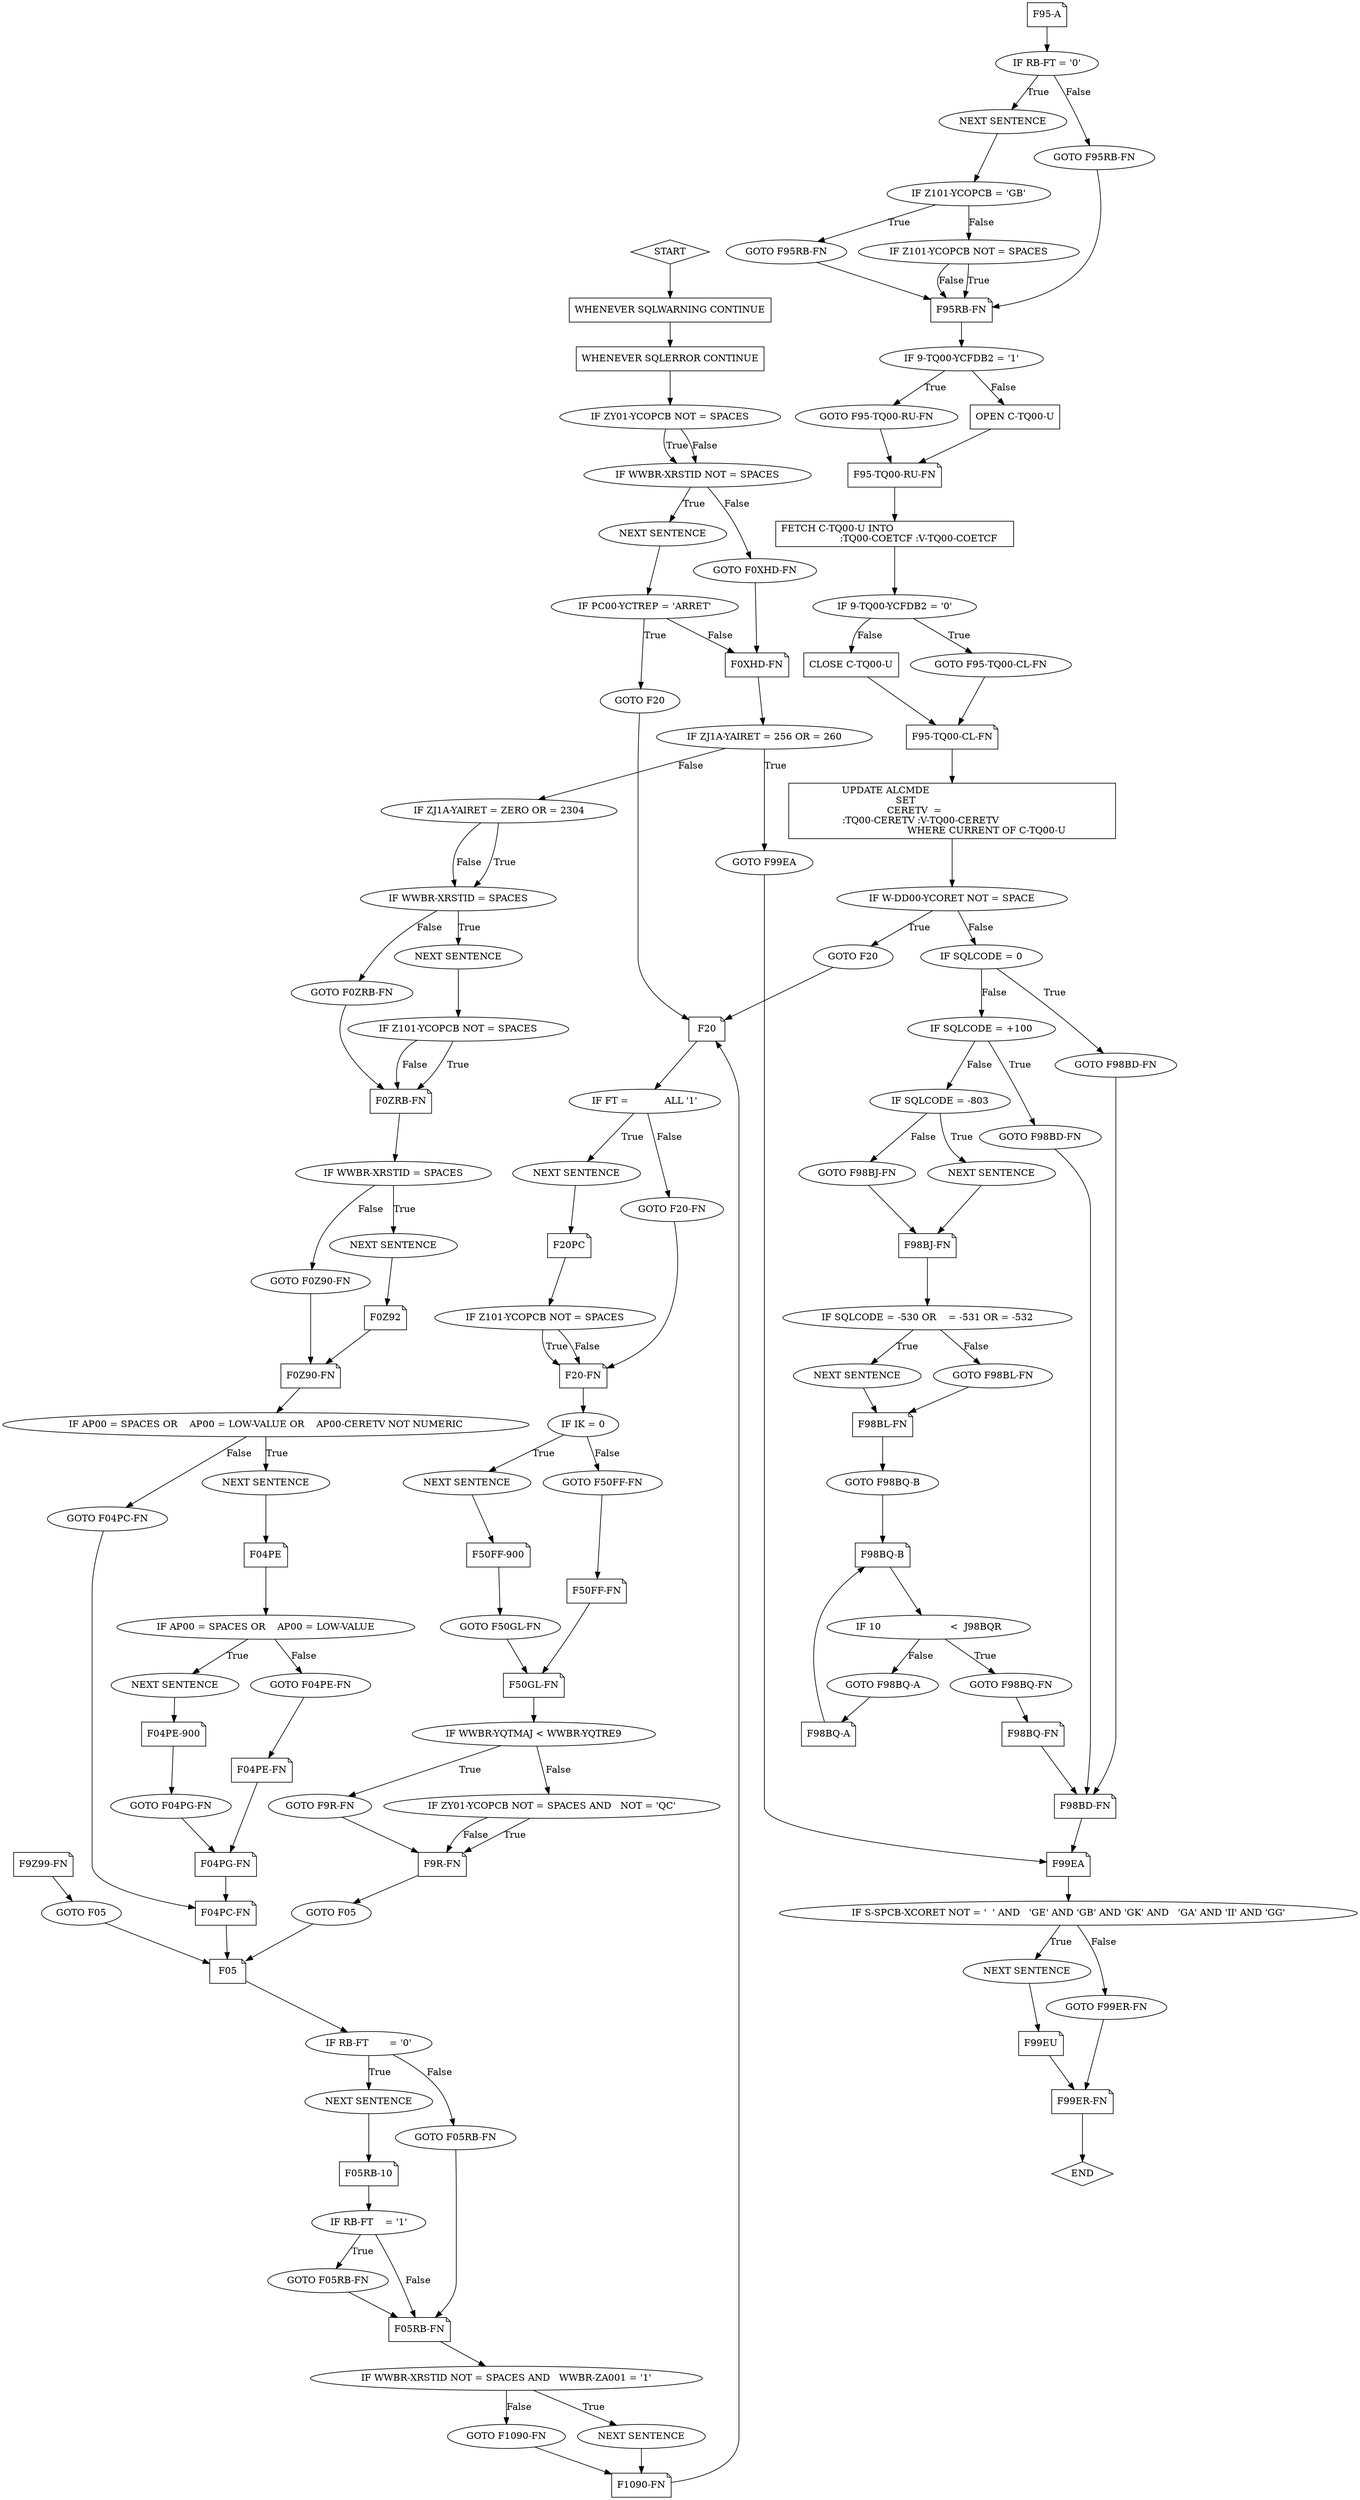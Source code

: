 digraph "ALCB216.COB" {
	node [shape=diamond]
	266 [label=START]
	node [shape=box]
	7 [label="WHENEVER SQLWARNING CONTINUE"]
	node [shape=box]
	8 [label="WHENEVER SQLERROR CONTINUE"]
	node [shape=ellipse]
	21 [label="IF ZY01-YCOPCB NOT = SPACES"]
	node [shape=ellipse]
	25 [label="IF WWBR-XRSTID NOT = SPACES"]
	node [shape=ellipse]
	26 [label="NEXT SENTENCE"]
	node [shape=ellipse]
	28 [label="GOTO F0XHD-FN"]
	node [shape=ellipse]
	30 [label="IF PC00-YCTREP = 'ARRET'"]
	node [shape=ellipse]
	31 [label="GOTO F20"]
	node [shape=note]
	33 [label="F0XHD-FN"]
	node [shape=ellipse]
	35 [label="IF ZJ1A-YAIRET = 256 OR = 260"]
	node [shape=ellipse]
	36 [label="GOTO F99EA"]
	node [shape=ellipse]
	38 [label="IF ZJ1A-YAIRET = ZERO OR = 2304"]
	node [shape=ellipse]
	42 [label="IF WWBR-XRSTID = SPACES"]
	node [shape=ellipse]
	43 [label="NEXT SENTENCE"]
	node [shape=ellipse]
	45 [label="GOTO F0ZRB-FN"]
	node [shape=ellipse]
	47 [label="IF Z101-YCOPCB NOT = SPACES"]
	node [shape=note]
	49 [label="F0ZRB-FN"]
	node [shape=ellipse]
	51 [label="IF WWBR-XRSTID = SPACES"]
	node [shape=ellipse]
	52 [label="NEXT SENTENCE"]
	node [shape=ellipse]
	54 [label="GOTO F0Z90-FN"]
	node [shape=note]
	56 [label=F0Z92]
	node [shape=note]
	60 [label="F0Z90-FN"]
	node [shape=ellipse]
	64 [label="IF AP00 = SPACES OR    AP00 = LOW-VALUE OR    AP00-CERETV NOT NUMERIC"]
	node [shape=ellipse]
	65 [label="NEXT SENTENCE"]
	node [shape=ellipse]
	67 [label="GOTO F04PC-FN"]
	node [shape=note]
	69 [label=F04PE]
	node [shape=ellipse]
	70 [label="IF AP00 = SPACES OR    AP00 = LOW-VALUE"]
	node [shape=ellipse]
	71 [label="NEXT SENTENCE"]
	node [shape=ellipse]
	73 [label="GOTO F04PE-FN"]
	node [shape=note]
	75 [label="F04PE-900"]
	node [shape=ellipse]
	76 [label="GOTO F04PG-FN"]
	node [shape=note]
	77 [label="F04PE-FN"]
	node [shape=note]
	79 [label="F04PG-FN"]
	node [shape=note]
	80 [label="F04PC-FN"]
	node [shape=note]
	81 [label=F05]
	node [shape=ellipse]
	83 [label="IF RB-FT       = '0'"]
	node [shape=ellipse]
	84 [label="NEXT SENTENCE"]
	node [shape=ellipse]
	86 [label="GOTO F05RB-FN"]
	node [shape=note]
	88 [label="F05RB-10"]
	node [shape=ellipse]
	89 [label="IF RB-FT    = '1'"]
	node [shape=ellipse]
	90 [label="GOTO F05RB-FN"]
	node [shape=note]
	92 [label="F05RB-FN"]
	node [shape=ellipse]
	95 [label="IF WWBR-XRSTID NOT = SPACES AND   WWBR-ZA001 = '1'"]
	node [shape=ellipse]
	96 [label="NEXT SENTENCE"]
	node [shape=ellipse]
	98 [label="GOTO F1090-FN"]
	node [shape=note]
	100 [label="F1090-FN"]
	node [shape=note]
	101 [label=F20]
	node [shape=ellipse]
	102 [label="IF FT =            ALL '1'"]
	node [shape=ellipse]
	103 [label="NEXT SENTENCE"]
	node [shape=ellipse]
	105 [label="GOTO F20-FN"]
	node [shape=note]
	107 [label=F20PC]
	node [shape=ellipse]
	112 [label="IF Z101-YCOPCB NOT = SPACES"]
	node [shape=note]
	120 [label="F20-FN"]
	node [shape=ellipse]
	126 [label="IF IK = 0"]
	node [shape=ellipse]
	127 [label="NEXT SENTENCE"]
	node [shape=ellipse]
	129 [label="GOTO F50FF-FN"]
	node [shape=note]
	131 [label="F50FF-900"]
	node [shape=ellipse]
	132 [label="GOTO F50GL-FN"]
	node [shape=note]
	133 [label="F50FF-FN"]
	node [shape=note]
	135 [label="F50GL-FN"]
	node [shape=ellipse]
	143 [label="IF WWBR-YQTMAJ < WWBR-YQTRE9"]
	node [shape=ellipse]
	144 [label="GOTO F9R-FN"]
	node [shape=ellipse]
	151 [label="IF ZY01-YCOPCB NOT = SPACES AND   NOT = 'QC'"]
	node [shape=note]
	154 [label="F9R-FN"]
	node [shape=ellipse]
	156 [label="GOTO F05"]
	node [shape=note]
	157 [label="F9Z99-FN"]
	node [shape=ellipse]
	159 [label="GOTO F05"]
	node [shape=note]
	160 [label="F95-A"]
	node [shape=ellipse]
	162 [label="IF RB-FT = '0'"]
	node [shape=ellipse]
	163 [label="NEXT SENTENCE"]
	node [shape=ellipse]
	165 [label="GOTO F95RB-FN"]
	node [shape=ellipse]
	167 [label="IF Z101-YCOPCB = 'GB'"]
	node [shape=ellipse]
	168 [label="GOTO F95RB-FN"]
	node [shape=ellipse]
	170 [label="IF Z101-YCOPCB NOT = SPACES"]
	node [shape=note]
	172 [label="F95RB-FN"]
	node [shape=ellipse]
	175 [label="IF 9-TQ00-YCFDB2 = '1'"]
	node [shape=ellipse]
	176 [label="GOTO F95-TQ00-RU-FN"]
	node [shape=box]
	178 [label="OPEN C-TQ00-U"]
	node [shape=note]
	179 [label="F95-TQ00-RU-FN"]
	node [shape=box]
	181 [label="FETCH C-TQ00-U INTO                                      
                :TQ00-COETCF :V-TQ00-COETCF"]
	node [shape=ellipse]
	185 [label="IF 9-TQ00-YCFDB2 = '0'"]
	node [shape=ellipse]
	186 [label="GOTO F95-TQ00-CL-FN"]
	node [shape=box]
	188 [label="CLOSE C-TQ00-U"]
	node [shape=note]
	189 [label="F95-TQ00-CL-FN"]
	node [shape=box]
	192 [label="UPDATE ALCMDE                                            
                       SET                                                      
                       CERETV  =                                                
                :TQ00-CERETV :V-TQ00-CERETV                                     
                       WHERE CURRENT OF C-TQ00-U"]
	node [shape=ellipse]
	198 [label="IF W-DD00-YCORET NOT = SPACE"]
	node [shape=ellipse]
	199 [label="GOTO F20"]
	node [shape=ellipse]
	208 [label="IF SQLCODE = 0"]
	node [shape=ellipse]
	209 [label="GOTO F98BD-FN"]
	node [shape=ellipse]
	211 [label="IF SQLCODE = +100"]
	node [shape=ellipse]
	212 [label="GOTO F98BD-FN"]
	node [shape=ellipse]
	218 [label="IF SQLCODE = -803"]
	node [shape=ellipse]
	219 [label="NEXT SENTENCE"]
	node [shape=ellipse]
	221 [label="GOTO F98BJ-FN"]
	node [shape=note]
	223 [label="F98BJ-FN"]
	node [shape=ellipse]
	225 [label="IF SQLCODE = -530 OR    = -531 OR = -532"]
	node [shape=ellipse]
	226 [label="NEXT SENTENCE"]
	node [shape=ellipse]
	228 [label="GOTO F98BL-FN"]
	node [shape=note]
	230 [label="F98BL-FN"]
	node [shape=ellipse]
	235 [label="GOTO F98BQ-B"]
	node [shape=note]
	236 [label="F98BQ-A"]
	node [shape=note]
	237 [label="F98BQ-B"]
	node [shape=ellipse]
	238 [label="IF 10                       <  J98BQR"]
	node [shape=ellipse]
	239 [label="GOTO F98BQ-FN"]
	node [shape=ellipse]
	242 [label="GOTO F98BQ-A"]
	node [shape=note]
	243 [label="F98BQ-FN"]
	node [shape=note]
	253 [label="F98BD-FN"]
	node [shape=note]
	255 [label=F99EA]
	node [shape=ellipse]
	258 [label="IF S-SPCB-XCORET NOT = '  ' AND   'GE' AND 'GB' AND 'GK' AND   'GA' AND 'II' AND 'GG'"]
	node [shape=ellipse]
	259 [label="NEXT SENTENCE"]
	node [shape=ellipse]
	261 [label="GOTO F99ER-FN"]
	node [shape=note]
	263 [label=F99EU]
	node [shape=note]
	265 [label="F99ER-FN"]
	node [shape=diamond]
	311 [label=END]
	266 -> 7
	7 -> 8
	8 -> 21
	21 -> 25 [label=True]
	21 -> 25 [label=False]
	25 -> 26 [label=True]
	25 -> 28 [label=False]
	26 -> 30
	28 -> 33
	30 -> 31 [label=True]
	30 -> 33 [label=False]
	31 -> 101
	33 -> 35
	35 -> 36 [label=True]
	35 -> 38 [label=False]
	36 -> 255
	38 -> 42 [label=True]
	38 -> 42 [label=False]
	42 -> 43 [label=True]
	42 -> 45 [label=False]
	43 -> 47
	45 -> 49
	47 -> 49 [label=True]
	47 -> 49 [label=False]
	49 -> 51
	51 -> 52 [label=True]
	51 -> 54 [label=False]
	52 -> 56
	54 -> 60
	56 -> 60
	60 -> 64
	64 -> 65 [label=True]
	64 -> 67 [label=False]
	65 -> 69
	67 -> 80
	69 -> 70
	70 -> 71 [label=True]
	70 -> 73 [label=False]
	71 -> 75
	73 -> 77
	75 -> 76
	76 -> 79
	77 -> 79
	79 -> 80
	80 -> 81
	81 -> 83
	83 -> 84 [label=True]
	83 -> 86 [label=False]
	84 -> 88
	86 -> 92
	88 -> 89
	89 -> 90 [label=True]
	89 -> 92 [label=False]
	90 -> 92
	92 -> 95
	95 -> 96 [label=True]
	95 -> 98 [label=False]
	96 -> 100
	98 -> 100
	100 -> 101
	101 -> 102
	102 -> 103 [label=True]
	102 -> 105 [label=False]
	103 -> 107
	105 -> 120
	107 -> 112
	112 -> 120 [label=True]
	112 -> 120 [label=False]
	120 -> 126
	126 -> 127 [label=True]
	126 -> 129 [label=False]
	127 -> 131
	129 -> 133
	131 -> 132
	132 -> 135
	133 -> 135
	135 -> 143
	143 -> 144 [label=True]
	143 -> 151 [label=False]
	144 -> 154
	151 -> 154 [label=True]
	151 -> 154 [label=False]
	154 -> 156
	156 -> 81
	157 -> 159
	159 -> 81
	160 -> 162
	162 -> 163 [label=True]
	162 -> 165 [label=False]
	163 -> 167
	165 -> 172
	167 -> 168 [label=True]
	167 -> 170 [label=False]
	168 -> 172
	170 -> 172 [label=True]
	170 -> 172 [label=False]
	172 -> 175
	175 -> 176 [label=True]
	175 -> 178 [label=False]
	176 -> 179
	178 -> 179
	179 -> 181
	181 -> 185
	185 -> 186 [label=True]
	185 -> 188 [label=False]
	186 -> 189
	188 -> 189
	189 -> 192
	192 -> 198
	198 -> 199 [label=True]
	198 -> 208 [label=False]
	199 -> 101
	208 -> 209 [label=True]
	208 -> 211 [label=False]
	209 -> 253
	211 -> 212 [label=True]
	211 -> 218 [label=False]
	212 -> 253
	218 -> 219 [label=True]
	218 -> 221 [label=False]
	219 -> 223
	221 -> 223
	223 -> 225
	225 -> 226 [label=True]
	225 -> 228 [label=False]
	226 -> 230
	228 -> 230
	230 -> 235
	235 -> 237
	236 -> 237
	237 -> 238
	238 -> 239 [label=True]
	238 -> 242 [label=False]
	239 -> 243
	242 -> 236
	243 -> 253
	253 -> 255
	255 -> 258
	258 -> 259 [label=True]
	258 -> 261 [label=False]
	259 -> 263
	261 -> 265
	263 -> 265
	265 -> 311
}
